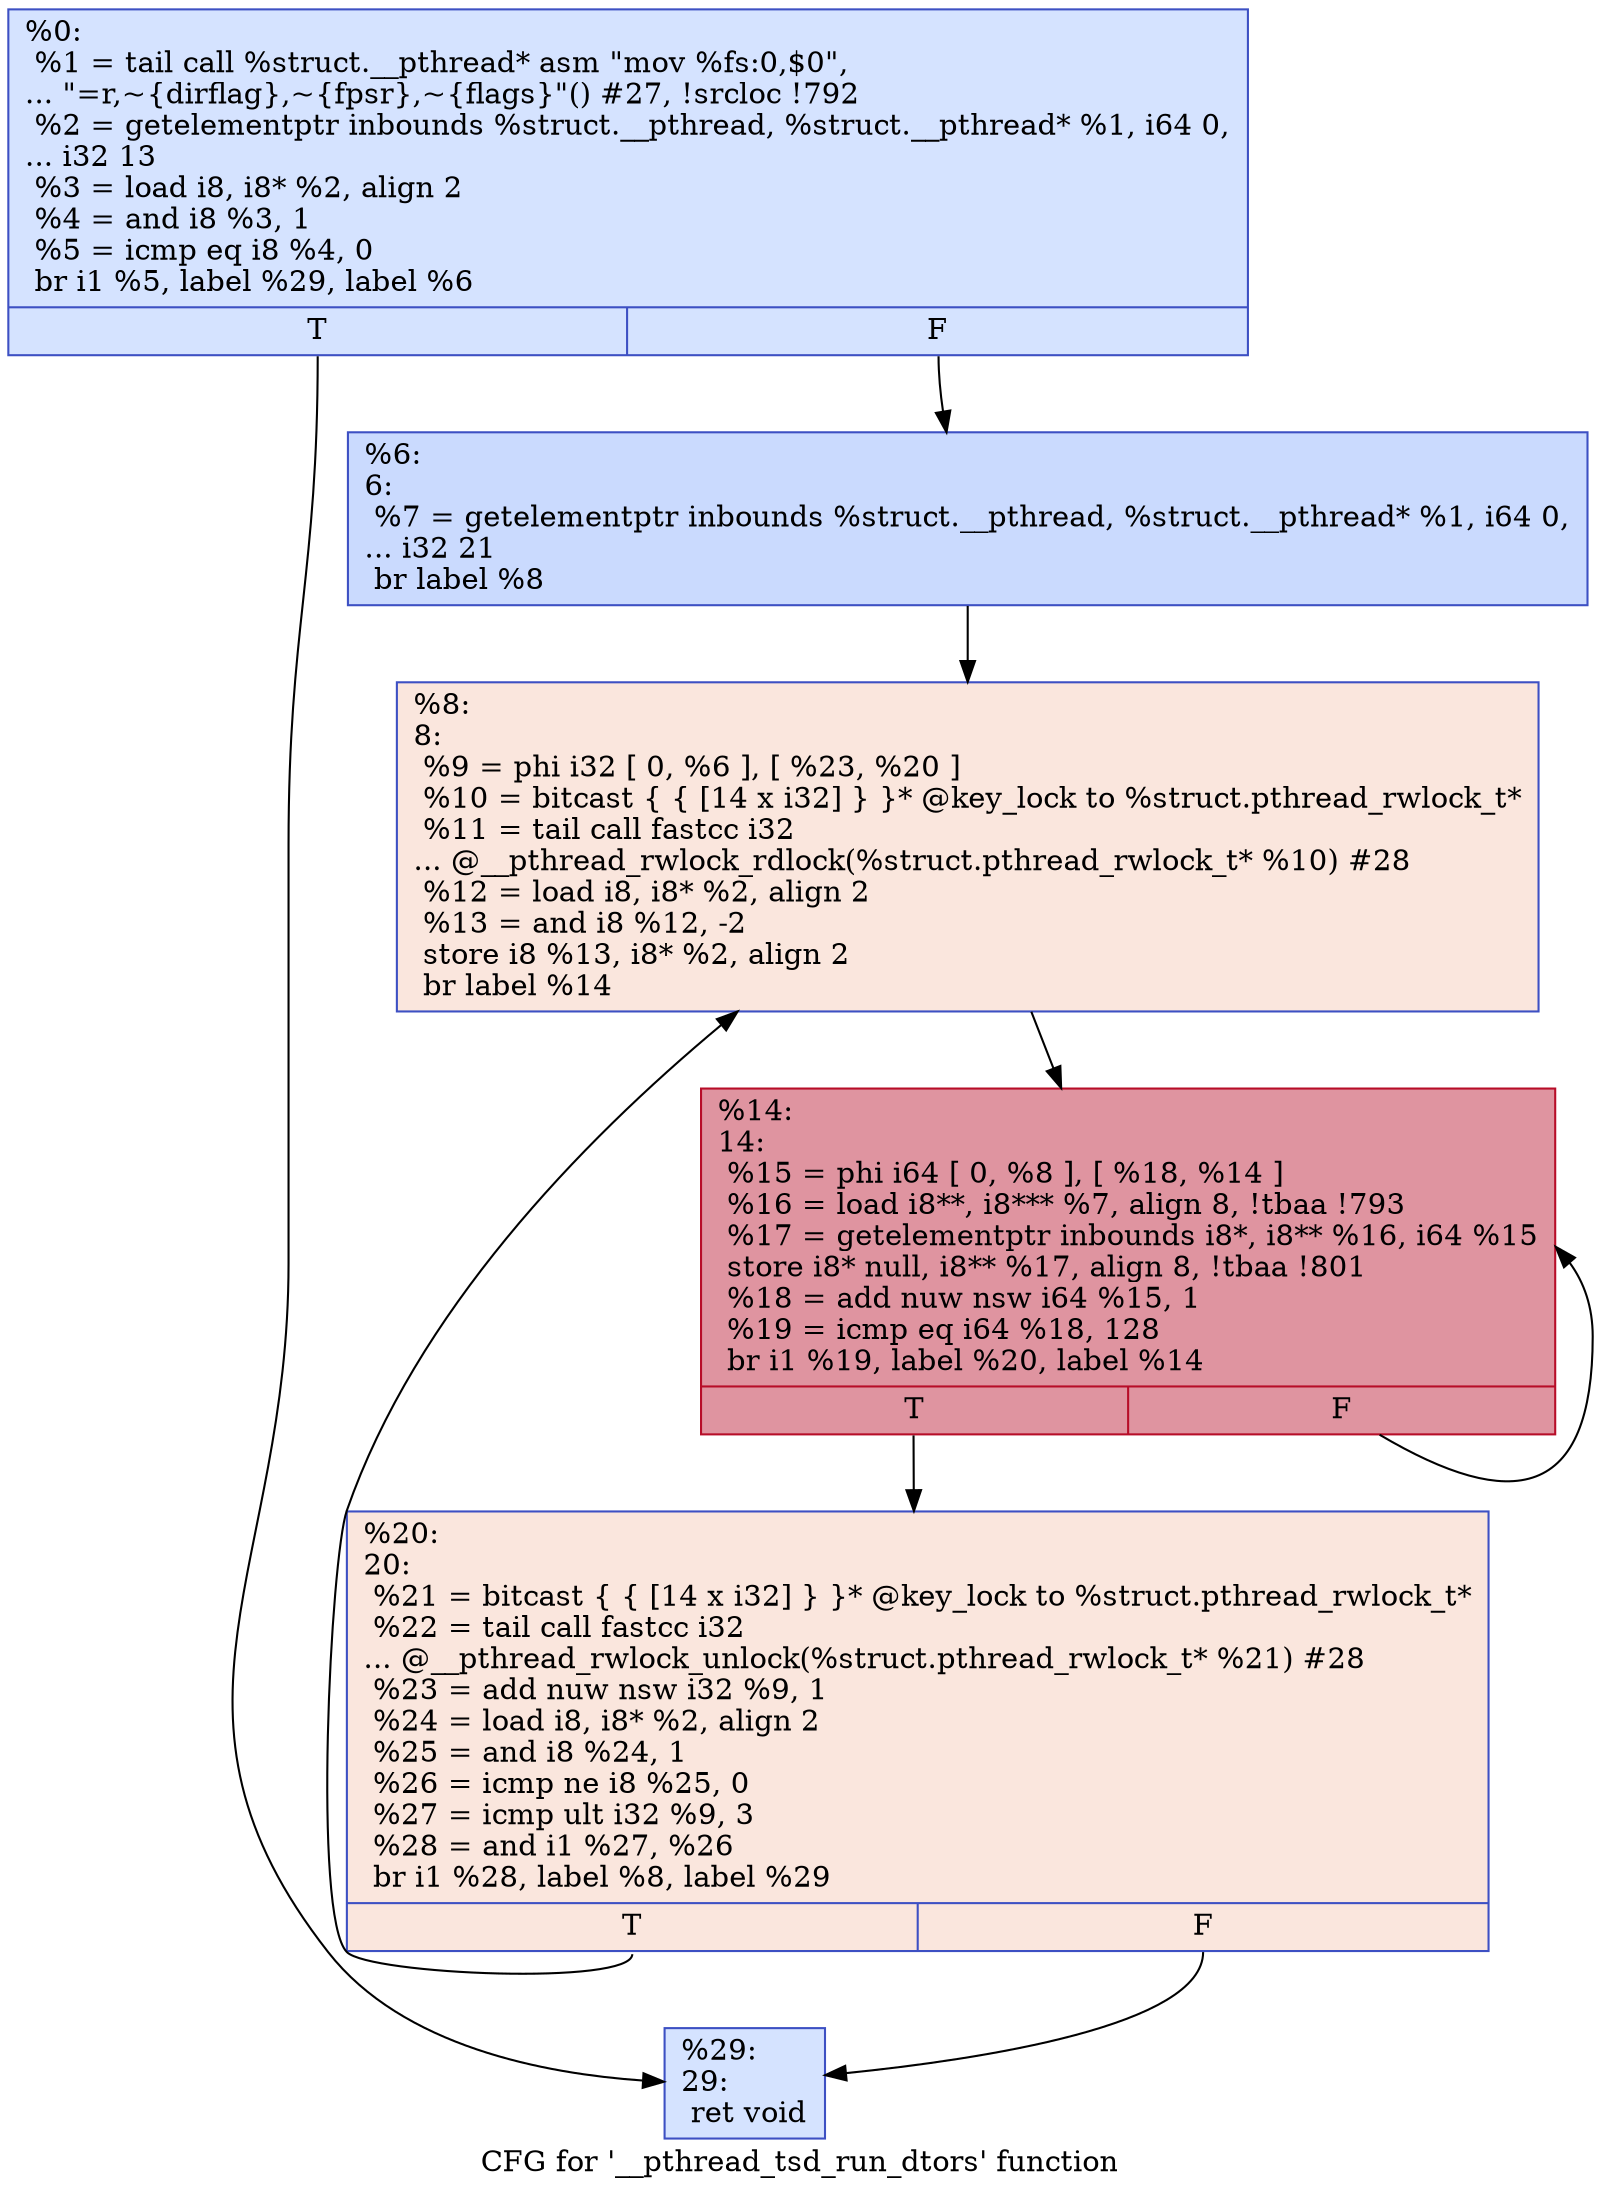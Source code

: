 digraph "CFG for '__pthread_tsd_run_dtors' function" {
	label="CFG for '__pthread_tsd_run_dtors' function";

	Node0x2411e50 [shape=record,color="#3d50c3ff", style=filled, fillcolor="#a1c0ff70",label="{%0:\l  %1 = tail call %struct.__pthread* asm \"mov %fs:0,$0\",\l... \"=r,~\{dirflag\},~\{fpsr\},~\{flags\}\"() #27, !srcloc !792\l  %2 = getelementptr inbounds %struct.__pthread, %struct.__pthread* %1, i64 0,\l... i32 13\l  %3 = load i8, i8* %2, align 2\l  %4 = and i8 %3, 1\l  %5 = icmp eq i8 %4, 0\l  br i1 %5, label %29, label %6\l|{<s0>T|<s1>F}}"];
	Node0x2411e50:s0 -> Node0x2412020;
	Node0x2411e50:s1 -> Node0x2411ee0;
	Node0x2411ee0 [shape=record,color="#3d50c3ff", style=filled, fillcolor="#88abfd70",label="{%6:\l6:                                                \l  %7 = getelementptr inbounds %struct.__pthread, %struct.__pthread* %1, i64 0,\l... i32 21\l  br label %8\l}"];
	Node0x2411ee0 -> Node0x2411f30;
	Node0x2411f30 [shape=record,color="#3d50c3ff", style=filled, fillcolor="#f3c7b170",label="{%8:\l8:                                                \l  %9 = phi i32 [ 0, %6 ], [ %23, %20 ]\l  %10 = bitcast \{ \{ [14 x i32] \} \}* @key_lock to %struct.pthread_rwlock_t*\l  %11 = tail call fastcc i32\l... @__pthread_rwlock_rdlock(%struct.pthread_rwlock_t* %10) #28\l  %12 = load i8, i8* %2, align 2\l  %13 = and i8 %12, -2\l  store i8 %13, i8* %2, align 2\l  br label %14\l}"];
	Node0x2411f30 -> Node0x2411f80;
	Node0x2411f80 [shape=record,color="#b70d28ff", style=filled, fillcolor="#b70d2870",label="{%14:\l14:                                               \l  %15 = phi i64 [ 0, %8 ], [ %18, %14 ]\l  %16 = load i8**, i8*** %7, align 8, !tbaa !793\l  %17 = getelementptr inbounds i8*, i8** %16, i64 %15\l  store i8* null, i8** %17, align 8, !tbaa !801\l  %18 = add nuw nsw i64 %15, 1\l  %19 = icmp eq i64 %18, 128\l  br i1 %19, label %20, label %14\l|{<s0>T|<s1>F}}"];
	Node0x2411f80:s0 -> Node0x2411fd0;
	Node0x2411f80:s1 -> Node0x2411f80;
	Node0x2411fd0 [shape=record,color="#3d50c3ff", style=filled, fillcolor="#f3c7b170",label="{%20:\l20:                                               \l  %21 = bitcast \{ \{ [14 x i32] \} \}* @key_lock to %struct.pthread_rwlock_t*\l  %22 = tail call fastcc i32\l... @__pthread_rwlock_unlock(%struct.pthread_rwlock_t* %21) #28\l  %23 = add nuw nsw i32 %9, 1\l  %24 = load i8, i8* %2, align 2\l  %25 = and i8 %24, 1\l  %26 = icmp ne i8 %25, 0\l  %27 = icmp ult i32 %9, 3\l  %28 = and i1 %27, %26\l  br i1 %28, label %8, label %29\l|{<s0>T|<s1>F}}"];
	Node0x2411fd0:s0 -> Node0x2411f30;
	Node0x2411fd0:s1 -> Node0x2412020;
	Node0x2412020 [shape=record,color="#3d50c3ff", style=filled, fillcolor="#a1c0ff70",label="{%29:\l29:                                               \l  ret void\l}"];
}
